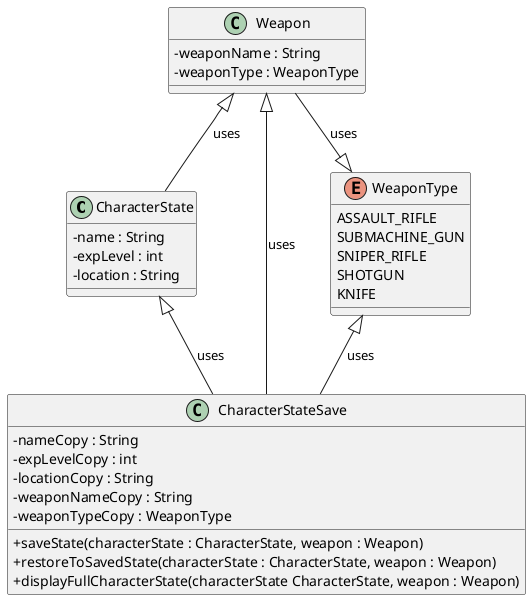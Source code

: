 @startuml
skinparam classAttributeIconSize 0

class CharacterState {
- name : String
- expLevel : int
- location : String
}

class CharacterStateSave {
- nameCopy : String
- expLevelCopy : int
- locationCopy : String
- weaponNameCopy : String
- weaponTypeCopy : WeaponType

+ saveState(characterState : CharacterState, weapon : Weapon)
+ restoreToSavedState(characterState : CharacterState, weapon : Weapon)
+ displayFullCharacterState(characterState CharacterState, weapon : Weapon)
}

class Weapon {
- weaponName : String
- weaponType : WeaponType
}

enum WeaponType {
ASSAULT_RIFLE
SUBMACHINE_GUN
SNIPER_RIFLE
SHOTGUN
KNIFE
}

Weapon --|> WeaponType : uses
Weapon <|-- CharacterState : uses
Weapon <|-- CharacterStateSave : uses
WeaponType <|-- CharacterStateSave : uses
CharacterState <|-- CharacterStateSave : uses


@enduml